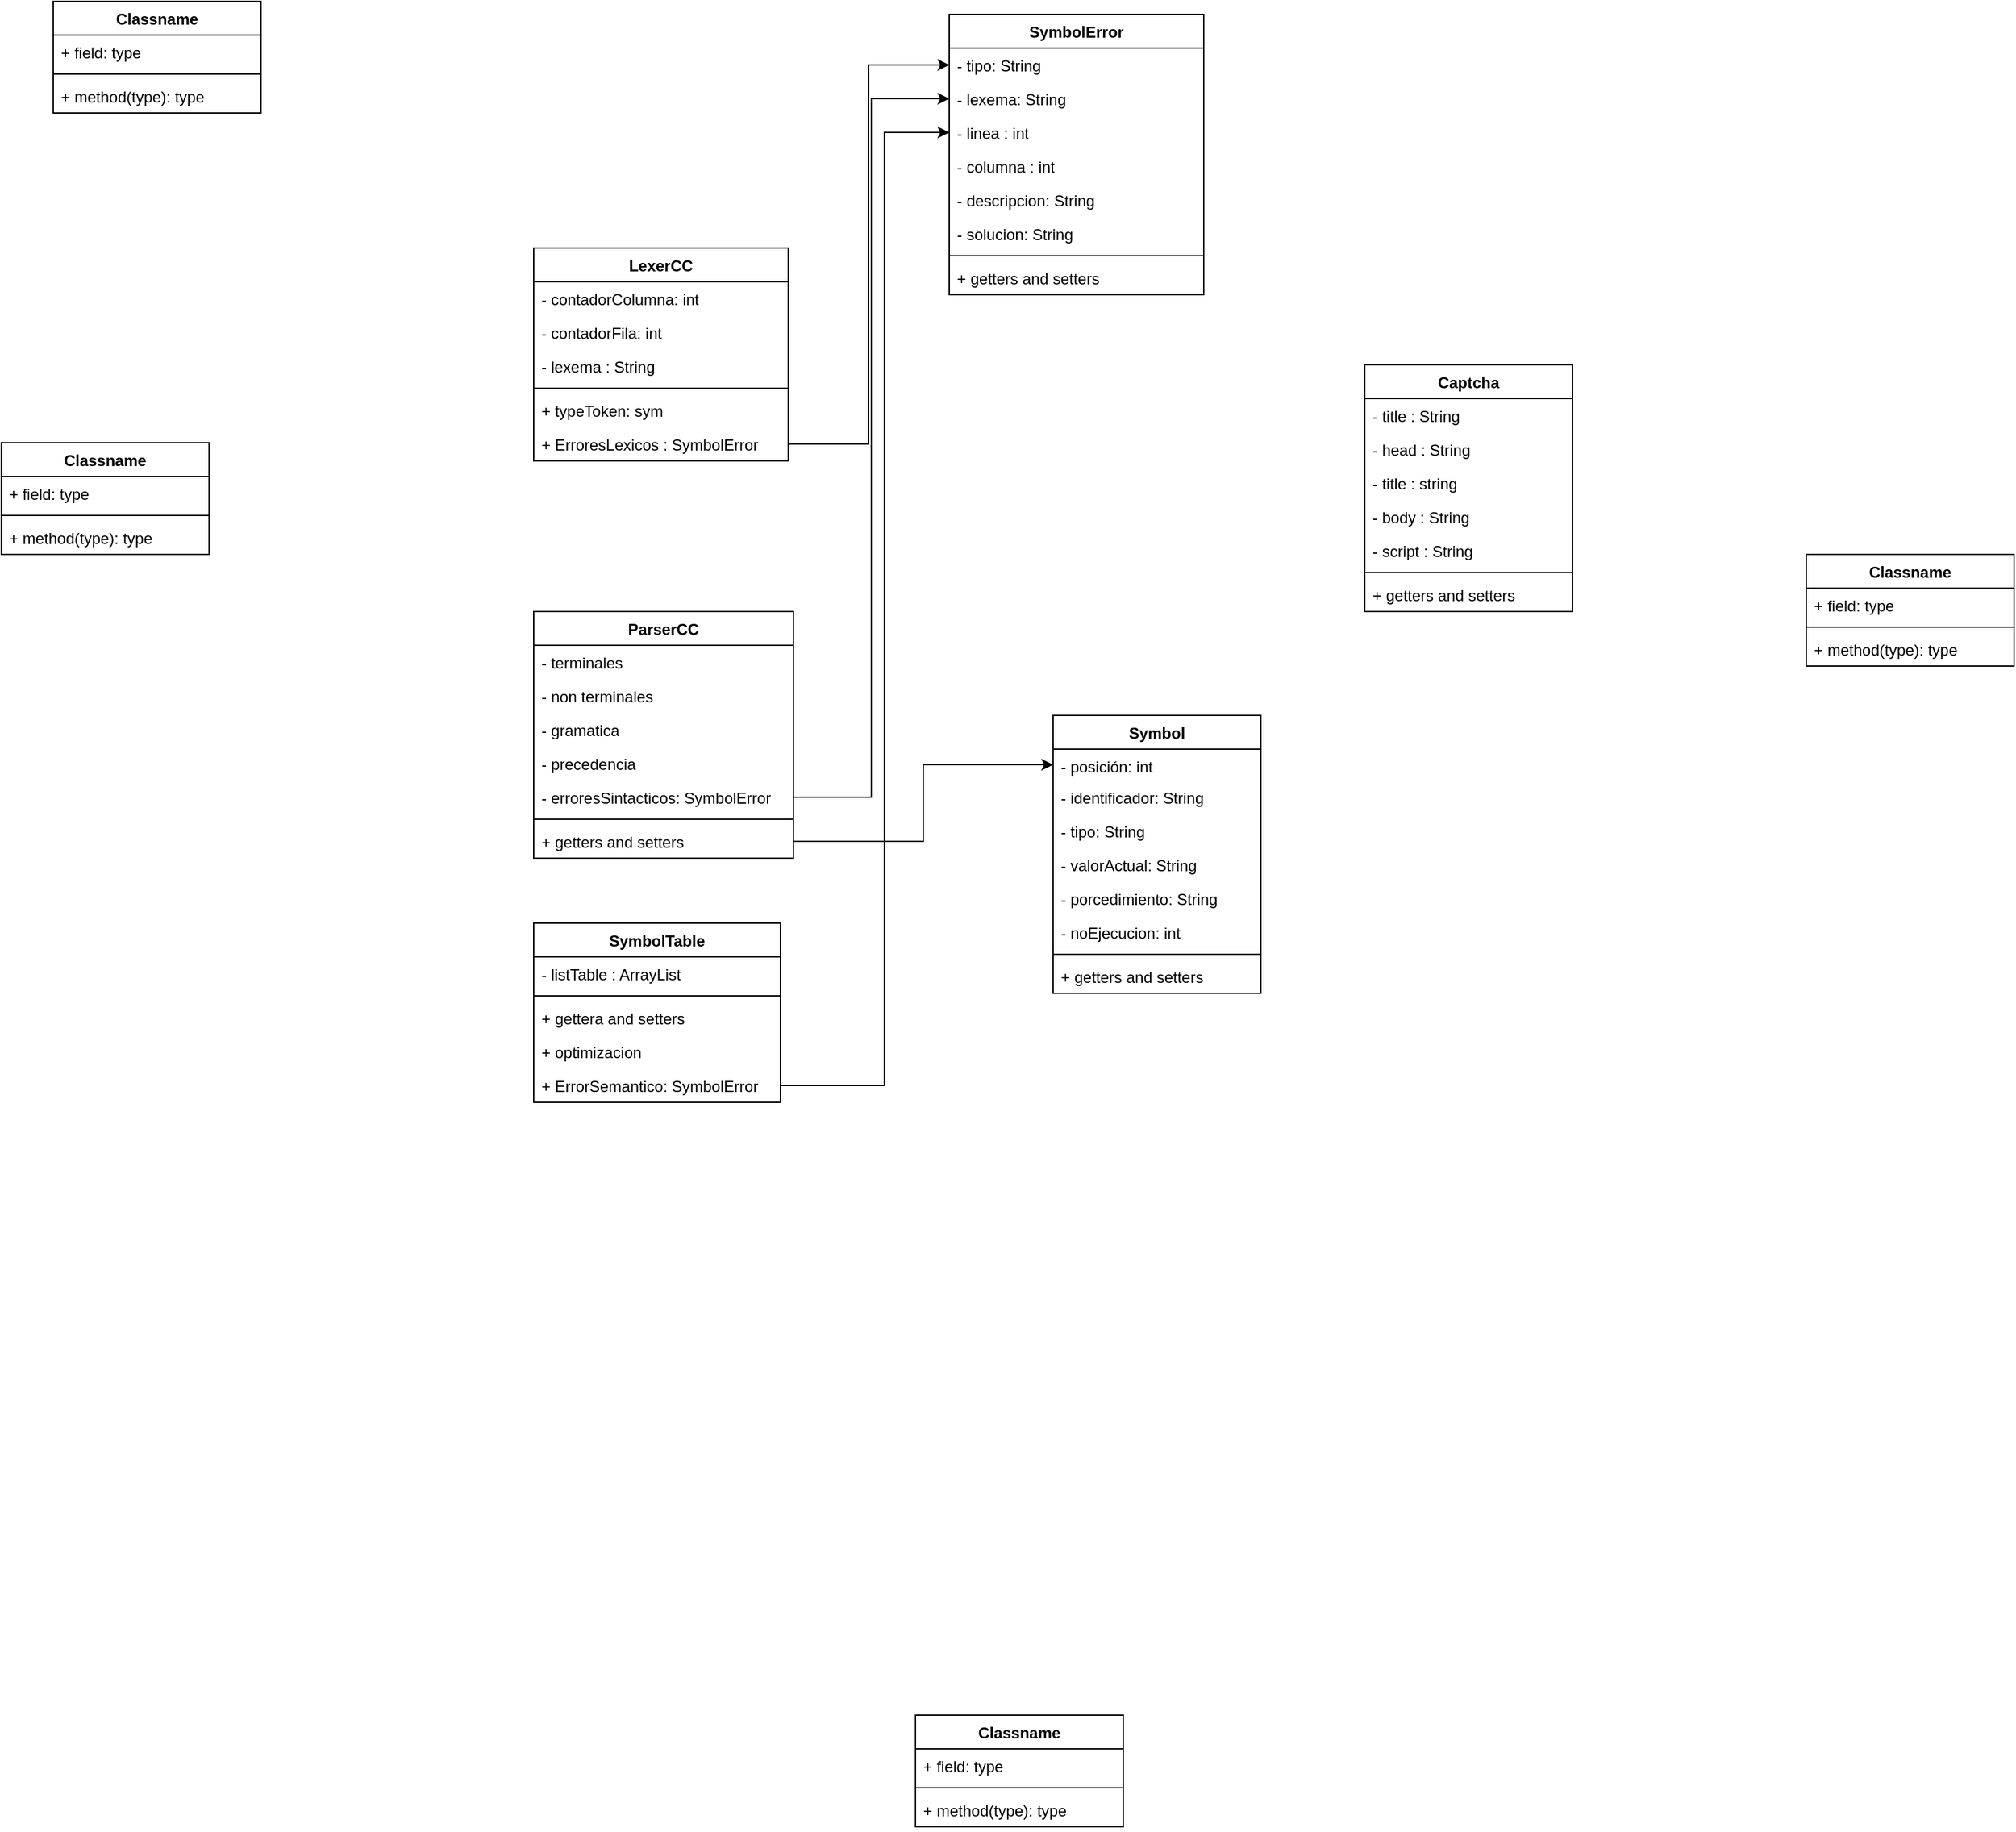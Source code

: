 <mxfile version="24.5.3" type="device">
  <diagram name="Página-1" id="Ii3R-EIh9OzduArtB90V">
    <mxGraphModel dx="1998" dy="733" grid="1" gridSize="10" guides="1" tooltips="1" connect="1" arrows="1" fold="1" page="1" pageScale="1" pageWidth="827" pageHeight="1169" math="0" shadow="0">
      <root>
        <mxCell id="0" />
        <mxCell id="1" parent="0" />
        <mxCell id="iTSZp6dgJ-OsUoEFoHpd-1" value="LexerCC" style="swimlane;fontStyle=1;align=center;verticalAlign=top;childLayout=stackLayout;horizontal=1;startSize=26;horizontalStack=0;resizeParent=1;resizeParentMax=0;resizeLast=0;collapsible=1;marginBottom=0;whiteSpace=wrap;html=1;" vertex="1" parent="1">
          <mxGeometry x="40" y="200" width="196" height="164" as="geometry" />
        </mxCell>
        <mxCell id="iTSZp6dgJ-OsUoEFoHpd-2" value="- contadorColumna: int" style="text;strokeColor=none;fillColor=none;align=left;verticalAlign=top;spacingLeft=4;spacingRight=4;overflow=hidden;rotatable=0;points=[[0,0.5],[1,0.5]];portConstraint=eastwest;whiteSpace=wrap;html=1;" vertex="1" parent="iTSZp6dgJ-OsUoEFoHpd-1">
          <mxGeometry y="26" width="196" height="26" as="geometry" />
        </mxCell>
        <mxCell id="iTSZp6dgJ-OsUoEFoHpd-25" value="- contadorFila: int" style="text;strokeColor=none;fillColor=none;align=left;verticalAlign=top;spacingLeft=4;spacingRight=4;overflow=hidden;rotatable=0;points=[[0,0.5],[1,0.5]];portConstraint=eastwest;whiteSpace=wrap;html=1;" vertex="1" parent="iTSZp6dgJ-OsUoEFoHpd-1">
          <mxGeometry y="52" width="196" height="26" as="geometry" />
        </mxCell>
        <mxCell id="iTSZp6dgJ-OsUoEFoHpd-34" value="- lexema : String" style="text;strokeColor=none;fillColor=none;align=left;verticalAlign=top;spacingLeft=4;spacingRight=4;overflow=hidden;rotatable=0;points=[[0,0.5],[1,0.5]];portConstraint=eastwest;whiteSpace=wrap;html=1;" vertex="1" parent="iTSZp6dgJ-OsUoEFoHpd-1">
          <mxGeometry y="78" width="196" height="26" as="geometry" />
        </mxCell>
        <mxCell id="iTSZp6dgJ-OsUoEFoHpd-3" value="" style="line;strokeWidth=1;fillColor=none;align=left;verticalAlign=middle;spacingTop=-1;spacingLeft=3;spacingRight=3;rotatable=0;labelPosition=right;points=[];portConstraint=eastwest;strokeColor=inherit;" vertex="1" parent="iTSZp6dgJ-OsUoEFoHpd-1">
          <mxGeometry y="104" width="196" height="8" as="geometry" />
        </mxCell>
        <mxCell id="iTSZp6dgJ-OsUoEFoHpd-4" value="+ typeToken: sym" style="text;strokeColor=none;fillColor=none;align=left;verticalAlign=top;spacingLeft=4;spacingRight=4;overflow=hidden;rotatable=0;points=[[0,0.5],[1,0.5]];portConstraint=eastwest;whiteSpace=wrap;html=1;" vertex="1" parent="iTSZp6dgJ-OsUoEFoHpd-1">
          <mxGeometry y="112" width="196" height="26" as="geometry" />
        </mxCell>
        <mxCell id="iTSZp6dgJ-OsUoEFoHpd-27" value="+ ErroresLexicos : SymbolError" style="text;strokeColor=none;fillColor=none;align=left;verticalAlign=top;spacingLeft=4;spacingRight=4;overflow=hidden;rotatable=0;points=[[0,0.5],[1,0.5]];portConstraint=eastwest;whiteSpace=wrap;html=1;" vertex="1" parent="iTSZp6dgJ-OsUoEFoHpd-1">
          <mxGeometry y="138" width="196" height="26" as="geometry" />
        </mxCell>
        <mxCell id="iTSZp6dgJ-OsUoEFoHpd-5" value="Classname" style="swimlane;fontStyle=1;align=center;verticalAlign=top;childLayout=stackLayout;horizontal=1;startSize=26;horizontalStack=0;resizeParent=1;resizeParentMax=0;resizeLast=0;collapsible=1;marginBottom=0;whiteSpace=wrap;html=1;" vertex="1" parent="1">
          <mxGeometry x="334" y="1330" width="160" height="86" as="geometry" />
        </mxCell>
        <mxCell id="iTSZp6dgJ-OsUoEFoHpd-6" value="+ field: type" style="text;strokeColor=none;fillColor=none;align=left;verticalAlign=top;spacingLeft=4;spacingRight=4;overflow=hidden;rotatable=0;points=[[0,0.5],[1,0.5]];portConstraint=eastwest;whiteSpace=wrap;html=1;" vertex="1" parent="iTSZp6dgJ-OsUoEFoHpd-5">
          <mxGeometry y="26" width="160" height="26" as="geometry" />
        </mxCell>
        <mxCell id="iTSZp6dgJ-OsUoEFoHpd-7" value="" style="line;strokeWidth=1;fillColor=none;align=left;verticalAlign=middle;spacingTop=-1;spacingLeft=3;spacingRight=3;rotatable=0;labelPosition=right;points=[];portConstraint=eastwest;strokeColor=inherit;" vertex="1" parent="iTSZp6dgJ-OsUoEFoHpd-5">
          <mxGeometry y="52" width="160" height="8" as="geometry" />
        </mxCell>
        <mxCell id="iTSZp6dgJ-OsUoEFoHpd-8" value="+ method(type): type" style="text;strokeColor=none;fillColor=none;align=left;verticalAlign=top;spacingLeft=4;spacingRight=4;overflow=hidden;rotatable=0;points=[[0,0.5],[1,0.5]];portConstraint=eastwest;whiteSpace=wrap;html=1;" vertex="1" parent="iTSZp6dgJ-OsUoEFoHpd-5">
          <mxGeometry y="60" width="160" height="26" as="geometry" />
        </mxCell>
        <mxCell id="iTSZp6dgJ-OsUoEFoHpd-9" value="Captcha" style="swimlane;fontStyle=1;align=center;verticalAlign=top;childLayout=stackLayout;horizontal=1;startSize=26;horizontalStack=0;resizeParent=1;resizeParentMax=0;resizeLast=0;collapsible=1;marginBottom=0;whiteSpace=wrap;html=1;" vertex="1" parent="1">
          <mxGeometry x="680" y="290" width="160" height="190" as="geometry" />
        </mxCell>
        <mxCell id="iTSZp6dgJ-OsUoEFoHpd-10" value="- title : String" style="text;strokeColor=none;fillColor=none;align=left;verticalAlign=top;spacingLeft=4;spacingRight=4;overflow=hidden;rotatable=0;points=[[0,0.5],[1,0.5]];portConstraint=eastwest;whiteSpace=wrap;html=1;" vertex="1" parent="iTSZp6dgJ-OsUoEFoHpd-9">
          <mxGeometry y="26" width="160" height="26" as="geometry" />
        </mxCell>
        <mxCell id="iTSZp6dgJ-OsUoEFoHpd-78" value="- head : String" style="text;strokeColor=none;fillColor=none;align=left;verticalAlign=top;spacingLeft=4;spacingRight=4;overflow=hidden;rotatable=0;points=[[0,0.5],[1,0.5]];portConstraint=eastwest;whiteSpace=wrap;html=1;" vertex="1" parent="iTSZp6dgJ-OsUoEFoHpd-9">
          <mxGeometry y="52" width="160" height="26" as="geometry" />
        </mxCell>
        <mxCell id="iTSZp6dgJ-OsUoEFoHpd-79" value="- title : string" style="text;strokeColor=none;fillColor=none;align=left;verticalAlign=top;spacingLeft=4;spacingRight=4;overflow=hidden;rotatable=0;points=[[0,0.5],[1,0.5]];portConstraint=eastwest;whiteSpace=wrap;html=1;" vertex="1" parent="iTSZp6dgJ-OsUoEFoHpd-9">
          <mxGeometry y="78" width="160" height="26" as="geometry" />
        </mxCell>
        <mxCell id="iTSZp6dgJ-OsUoEFoHpd-77" value="- body : String" style="text;strokeColor=none;fillColor=none;align=left;verticalAlign=top;spacingLeft=4;spacingRight=4;overflow=hidden;rotatable=0;points=[[0,0.5],[1,0.5]];portConstraint=eastwest;whiteSpace=wrap;html=1;" vertex="1" parent="iTSZp6dgJ-OsUoEFoHpd-9">
          <mxGeometry y="104" width="160" height="26" as="geometry" />
        </mxCell>
        <mxCell id="iTSZp6dgJ-OsUoEFoHpd-85" value="- script : String" style="text;strokeColor=none;fillColor=none;align=left;verticalAlign=top;spacingLeft=4;spacingRight=4;overflow=hidden;rotatable=0;points=[[0,0.5],[1,0.5]];portConstraint=eastwest;whiteSpace=wrap;html=1;" vertex="1" parent="iTSZp6dgJ-OsUoEFoHpd-9">
          <mxGeometry y="130" width="160" height="26" as="geometry" />
        </mxCell>
        <mxCell id="iTSZp6dgJ-OsUoEFoHpd-11" value="" style="line;strokeWidth=1;fillColor=none;align=left;verticalAlign=middle;spacingTop=-1;spacingLeft=3;spacingRight=3;rotatable=0;labelPosition=right;points=[];portConstraint=eastwest;strokeColor=inherit;" vertex="1" parent="iTSZp6dgJ-OsUoEFoHpd-9">
          <mxGeometry y="156" width="160" height="8" as="geometry" />
        </mxCell>
        <mxCell id="iTSZp6dgJ-OsUoEFoHpd-12" value="+ getters and setters" style="text;strokeColor=none;fillColor=none;align=left;verticalAlign=top;spacingLeft=4;spacingRight=4;overflow=hidden;rotatable=0;points=[[0,0.5],[1,0.5]];portConstraint=eastwest;whiteSpace=wrap;html=1;" vertex="1" parent="iTSZp6dgJ-OsUoEFoHpd-9">
          <mxGeometry y="164" width="160" height="26" as="geometry" />
        </mxCell>
        <mxCell id="iTSZp6dgJ-OsUoEFoHpd-13" value="Classname" style="swimlane;fontStyle=1;align=center;verticalAlign=top;childLayout=stackLayout;horizontal=1;startSize=26;horizontalStack=0;resizeParent=1;resizeParentMax=0;resizeLast=0;collapsible=1;marginBottom=0;whiteSpace=wrap;html=1;" vertex="1" parent="1">
          <mxGeometry x="1020" y="436" width="160" height="86" as="geometry" />
        </mxCell>
        <mxCell id="iTSZp6dgJ-OsUoEFoHpd-14" value="+ field: type" style="text;strokeColor=none;fillColor=none;align=left;verticalAlign=top;spacingLeft=4;spacingRight=4;overflow=hidden;rotatable=0;points=[[0,0.5],[1,0.5]];portConstraint=eastwest;whiteSpace=wrap;html=1;" vertex="1" parent="iTSZp6dgJ-OsUoEFoHpd-13">
          <mxGeometry y="26" width="160" height="26" as="geometry" />
        </mxCell>
        <mxCell id="iTSZp6dgJ-OsUoEFoHpd-15" value="" style="line;strokeWidth=1;fillColor=none;align=left;verticalAlign=middle;spacingTop=-1;spacingLeft=3;spacingRight=3;rotatable=0;labelPosition=right;points=[];portConstraint=eastwest;strokeColor=inherit;" vertex="1" parent="iTSZp6dgJ-OsUoEFoHpd-13">
          <mxGeometry y="52" width="160" height="8" as="geometry" />
        </mxCell>
        <mxCell id="iTSZp6dgJ-OsUoEFoHpd-16" value="+ method(type): type" style="text;strokeColor=none;fillColor=none;align=left;verticalAlign=top;spacingLeft=4;spacingRight=4;overflow=hidden;rotatable=0;points=[[0,0.5],[1,0.5]];portConstraint=eastwest;whiteSpace=wrap;html=1;" vertex="1" parent="iTSZp6dgJ-OsUoEFoHpd-13">
          <mxGeometry y="60" width="160" height="26" as="geometry" />
        </mxCell>
        <mxCell id="iTSZp6dgJ-OsUoEFoHpd-17" value="Classname" style="swimlane;fontStyle=1;align=center;verticalAlign=top;childLayout=stackLayout;horizontal=1;startSize=26;horizontalStack=0;resizeParent=1;resizeParentMax=0;resizeLast=0;collapsible=1;marginBottom=0;whiteSpace=wrap;html=1;" vertex="1" parent="1">
          <mxGeometry x="-370" y="350" width="160" height="86" as="geometry" />
        </mxCell>
        <mxCell id="iTSZp6dgJ-OsUoEFoHpd-18" value="+ field: type" style="text;strokeColor=none;fillColor=none;align=left;verticalAlign=top;spacingLeft=4;spacingRight=4;overflow=hidden;rotatable=0;points=[[0,0.5],[1,0.5]];portConstraint=eastwest;whiteSpace=wrap;html=1;" vertex="1" parent="iTSZp6dgJ-OsUoEFoHpd-17">
          <mxGeometry y="26" width="160" height="26" as="geometry" />
        </mxCell>
        <mxCell id="iTSZp6dgJ-OsUoEFoHpd-19" value="" style="line;strokeWidth=1;fillColor=none;align=left;verticalAlign=middle;spacingTop=-1;spacingLeft=3;spacingRight=3;rotatable=0;labelPosition=right;points=[];portConstraint=eastwest;strokeColor=inherit;" vertex="1" parent="iTSZp6dgJ-OsUoEFoHpd-17">
          <mxGeometry y="52" width="160" height="8" as="geometry" />
        </mxCell>
        <mxCell id="iTSZp6dgJ-OsUoEFoHpd-20" value="+ method(type): type" style="text;strokeColor=none;fillColor=none;align=left;verticalAlign=top;spacingLeft=4;spacingRight=4;overflow=hidden;rotatable=0;points=[[0,0.5],[1,0.5]];portConstraint=eastwest;whiteSpace=wrap;html=1;" vertex="1" parent="iTSZp6dgJ-OsUoEFoHpd-17">
          <mxGeometry y="60" width="160" height="26" as="geometry" />
        </mxCell>
        <mxCell id="iTSZp6dgJ-OsUoEFoHpd-21" value="Classname" style="swimlane;fontStyle=1;align=center;verticalAlign=top;childLayout=stackLayout;horizontal=1;startSize=26;horizontalStack=0;resizeParent=1;resizeParentMax=0;resizeLast=0;collapsible=1;marginBottom=0;whiteSpace=wrap;html=1;" vertex="1" parent="1">
          <mxGeometry x="-330" y="10" width="160" height="86" as="geometry" />
        </mxCell>
        <mxCell id="iTSZp6dgJ-OsUoEFoHpd-22" value="+ field: type" style="text;strokeColor=none;fillColor=none;align=left;verticalAlign=top;spacingLeft=4;spacingRight=4;overflow=hidden;rotatable=0;points=[[0,0.5],[1,0.5]];portConstraint=eastwest;whiteSpace=wrap;html=1;" vertex="1" parent="iTSZp6dgJ-OsUoEFoHpd-21">
          <mxGeometry y="26" width="160" height="26" as="geometry" />
        </mxCell>
        <mxCell id="iTSZp6dgJ-OsUoEFoHpd-23" value="" style="line;strokeWidth=1;fillColor=none;align=left;verticalAlign=middle;spacingTop=-1;spacingLeft=3;spacingRight=3;rotatable=0;labelPosition=right;points=[];portConstraint=eastwest;strokeColor=inherit;" vertex="1" parent="iTSZp6dgJ-OsUoEFoHpd-21">
          <mxGeometry y="52" width="160" height="8" as="geometry" />
        </mxCell>
        <mxCell id="iTSZp6dgJ-OsUoEFoHpd-24" value="+ method(type): type" style="text;strokeColor=none;fillColor=none;align=left;verticalAlign=top;spacingLeft=4;spacingRight=4;overflow=hidden;rotatable=0;points=[[0,0.5],[1,0.5]];portConstraint=eastwest;whiteSpace=wrap;html=1;" vertex="1" parent="iTSZp6dgJ-OsUoEFoHpd-21">
          <mxGeometry y="60" width="160" height="26" as="geometry" />
        </mxCell>
        <mxCell id="iTSZp6dgJ-OsUoEFoHpd-28" value="Sym&lt;span style=&quot;background-color: initial;&quot;&gt;bolError&lt;/span&gt;" style="swimlane;fontStyle=1;align=center;verticalAlign=top;childLayout=stackLayout;horizontal=1;startSize=26;horizontalStack=0;resizeParent=1;resizeParentMax=0;resizeLast=0;collapsible=1;marginBottom=0;whiteSpace=wrap;html=1;" vertex="1" parent="1">
          <mxGeometry x="360" y="20" width="196" height="216" as="geometry" />
        </mxCell>
        <mxCell id="iTSZp6dgJ-OsUoEFoHpd-29" value="- tipo: String" style="text;strokeColor=none;fillColor=none;align=left;verticalAlign=top;spacingLeft=4;spacingRight=4;overflow=hidden;rotatable=0;points=[[0,0.5],[1,0.5]];portConstraint=eastwest;whiteSpace=wrap;html=1;" vertex="1" parent="iTSZp6dgJ-OsUoEFoHpd-28">
          <mxGeometry y="26" width="196" height="26" as="geometry" />
        </mxCell>
        <mxCell id="iTSZp6dgJ-OsUoEFoHpd-30" value="- lexema: String" style="text;strokeColor=none;fillColor=none;align=left;verticalAlign=top;spacingLeft=4;spacingRight=4;overflow=hidden;rotatable=0;points=[[0,0.5],[1,0.5]];portConstraint=eastwest;whiteSpace=wrap;html=1;" vertex="1" parent="iTSZp6dgJ-OsUoEFoHpd-28">
          <mxGeometry y="52" width="196" height="26" as="geometry" />
        </mxCell>
        <mxCell id="iTSZp6dgJ-OsUoEFoHpd-35" value="- linea : int" style="text;strokeColor=none;fillColor=none;align=left;verticalAlign=top;spacingLeft=4;spacingRight=4;overflow=hidden;rotatable=0;points=[[0,0.5],[1,0.5]];portConstraint=eastwest;whiteSpace=wrap;html=1;" vertex="1" parent="iTSZp6dgJ-OsUoEFoHpd-28">
          <mxGeometry y="78" width="196" height="26" as="geometry" />
        </mxCell>
        <mxCell id="iTSZp6dgJ-OsUoEFoHpd-36" value="- columna : int" style="text;strokeColor=none;fillColor=none;align=left;verticalAlign=top;spacingLeft=4;spacingRight=4;overflow=hidden;rotatable=0;points=[[0,0.5],[1,0.5]];portConstraint=eastwest;whiteSpace=wrap;html=1;" vertex="1" parent="iTSZp6dgJ-OsUoEFoHpd-28">
          <mxGeometry y="104" width="196" height="26" as="geometry" />
        </mxCell>
        <mxCell id="iTSZp6dgJ-OsUoEFoHpd-37" value="- descripcion: St&lt;span style=&quot;background-color: initial;&quot;&gt;ring&lt;/span&gt;" style="text;strokeColor=none;fillColor=none;align=left;verticalAlign=top;spacingLeft=4;spacingRight=4;overflow=hidden;rotatable=0;points=[[0,0.5],[1,0.5]];portConstraint=eastwest;whiteSpace=wrap;html=1;" vertex="1" parent="iTSZp6dgJ-OsUoEFoHpd-28">
          <mxGeometry y="130" width="196" height="26" as="geometry" />
        </mxCell>
        <mxCell id="iTSZp6dgJ-OsUoEFoHpd-38" value="- solucion: String" style="text;strokeColor=none;fillColor=none;align=left;verticalAlign=top;spacingLeft=4;spacingRight=4;overflow=hidden;rotatable=0;points=[[0,0.5],[1,0.5]];portConstraint=eastwest;whiteSpace=wrap;html=1;" vertex="1" parent="iTSZp6dgJ-OsUoEFoHpd-28">
          <mxGeometry y="156" width="196" height="26" as="geometry" />
        </mxCell>
        <mxCell id="iTSZp6dgJ-OsUoEFoHpd-31" value="" style="line;strokeWidth=1;fillColor=none;align=left;verticalAlign=middle;spacingTop=-1;spacingLeft=3;spacingRight=3;rotatable=0;labelPosition=right;points=[];portConstraint=eastwest;strokeColor=inherit;" vertex="1" parent="iTSZp6dgJ-OsUoEFoHpd-28">
          <mxGeometry y="182" width="196" height="8" as="geometry" />
        </mxCell>
        <mxCell id="iTSZp6dgJ-OsUoEFoHpd-32" value="+ getters and setters" style="text;strokeColor=none;fillColor=none;align=left;verticalAlign=top;spacingLeft=4;spacingRight=4;overflow=hidden;rotatable=0;points=[[0,0.5],[1,0.5]];portConstraint=eastwest;whiteSpace=wrap;html=1;" vertex="1" parent="iTSZp6dgJ-OsUoEFoHpd-28">
          <mxGeometry y="190" width="196" height="26" as="geometry" />
        </mxCell>
        <mxCell id="iTSZp6dgJ-OsUoEFoHpd-40" style="edgeStyle=orthogonalEdgeStyle;rounded=0;orthogonalLoop=1;jettySize=auto;html=1;exitX=1;exitY=0.5;exitDx=0;exitDy=0;entryX=0;entryY=0.5;entryDx=0;entryDy=0;" edge="1" parent="1" source="iTSZp6dgJ-OsUoEFoHpd-27" target="iTSZp6dgJ-OsUoEFoHpd-29">
          <mxGeometry relative="1" as="geometry" />
        </mxCell>
        <mxCell id="iTSZp6dgJ-OsUoEFoHpd-41" value="ParserCC" style="swimlane;fontStyle=1;align=center;verticalAlign=top;childLayout=stackLayout;horizontal=1;startSize=26;horizontalStack=0;resizeParent=1;resizeParentMax=0;resizeLast=0;collapsible=1;marginBottom=0;whiteSpace=wrap;html=1;" vertex="1" parent="1">
          <mxGeometry x="40" y="480" width="200" height="190" as="geometry" />
        </mxCell>
        <mxCell id="iTSZp6dgJ-OsUoEFoHpd-42" value="- terminales" style="text;strokeColor=none;fillColor=none;align=left;verticalAlign=top;spacingLeft=4;spacingRight=4;overflow=hidden;rotatable=0;points=[[0,0.5],[1,0.5]];portConstraint=eastwest;whiteSpace=wrap;html=1;" vertex="1" parent="iTSZp6dgJ-OsUoEFoHpd-41">
          <mxGeometry y="26" width="200" height="26" as="geometry" />
        </mxCell>
        <mxCell id="iTSZp6dgJ-OsUoEFoHpd-43" value="- non terminales" style="text;strokeColor=none;fillColor=none;align=left;verticalAlign=top;spacingLeft=4;spacingRight=4;overflow=hidden;rotatable=0;points=[[0,0.5],[1,0.5]];portConstraint=eastwest;whiteSpace=wrap;html=1;" vertex="1" parent="iTSZp6dgJ-OsUoEFoHpd-41">
          <mxGeometry y="52" width="200" height="26" as="geometry" />
        </mxCell>
        <mxCell id="iTSZp6dgJ-OsUoEFoHpd-44" value="- gramatica" style="text;strokeColor=none;fillColor=none;align=left;verticalAlign=top;spacingLeft=4;spacingRight=4;overflow=hidden;rotatable=0;points=[[0,0.5],[1,0.5]];portConstraint=eastwest;whiteSpace=wrap;html=1;" vertex="1" parent="iTSZp6dgJ-OsUoEFoHpd-41">
          <mxGeometry y="78" width="200" height="26" as="geometry" />
        </mxCell>
        <mxCell id="iTSZp6dgJ-OsUoEFoHpd-45" value="- precedencia" style="text;strokeColor=none;fillColor=none;align=left;verticalAlign=top;spacingLeft=4;spacingRight=4;overflow=hidden;rotatable=0;points=[[0,0.5],[1,0.5]];portConstraint=eastwest;whiteSpace=wrap;html=1;" vertex="1" parent="iTSZp6dgJ-OsUoEFoHpd-41">
          <mxGeometry y="104" width="200" height="26" as="geometry" />
        </mxCell>
        <mxCell id="iTSZp6dgJ-OsUoEFoHpd-46" value="- erroresSintacticos: SymbolError" style="text;strokeColor=none;fillColor=none;align=left;verticalAlign=top;spacingLeft=4;spacingRight=4;overflow=hidden;rotatable=0;points=[[0,0.5],[1,0.5]];portConstraint=eastwest;whiteSpace=wrap;html=1;" vertex="1" parent="iTSZp6dgJ-OsUoEFoHpd-41">
          <mxGeometry y="130" width="200" height="26" as="geometry" />
        </mxCell>
        <mxCell id="iTSZp6dgJ-OsUoEFoHpd-56" value="" style="line;strokeWidth=1;fillColor=none;align=left;verticalAlign=middle;spacingTop=-1;spacingLeft=3;spacingRight=3;rotatable=0;labelPosition=right;points=[];portConstraint=eastwest;strokeColor=inherit;" vertex="1" parent="iTSZp6dgJ-OsUoEFoHpd-41">
          <mxGeometry y="156" width="200" height="8" as="geometry" />
        </mxCell>
        <mxCell id="iTSZp6dgJ-OsUoEFoHpd-60" value="+ getters and setters" style="text;strokeColor=none;fillColor=none;align=left;verticalAlign=top;spacingLeft=4;spacingRight=4;overflow=hidden;rotatable=0;points=[[0,0.5],[1,0.5]];portConstraint=eastwest;whiteSpace=wrap;html=1;" vertex="1" parent="iTSZp6dgJ-OsUoEFoHpd-41">
          <mxGeometry y="164" width="200" height="26" as="geometry" />
        </mxCell>
        <mxCell id="iTSZp6dgJ-OsUoEFoHpd-61" value="Symbol" style="swimlane;fontStyle=1;align=center;verticalAlign=top;childLayout=stackLayout;horizontal=1;startSize=26;horizontalStack=0;resizeParent=1;resizeParentMax=0;resizeLast=0;collapsible=1;marginBottom=0;whiteSpace=wrap;html=1;" vertex="1" parent="1">
          <mxGeometry x="440" y="560" width="160" height="214" as="geometry" />
        </mxCell>
        <mxCell id="iTSZp6dgJ-OsUoEFoHpd-62" value="- posición: int" style="text;strokeColor=none;fillColor=none;align=left;verticalAlign=top;spacingLeft=4;spacingRight=4;overflow=hidden;rotatable=0;points=[[0,0.5],[1,0.5]];portConstraint=eastwest;whiteSpace=wrap;html=1;" vertex="1" parent="iTSZp6dgJ-OsUoEFoHpd-61">
          <mxGeometry y="26" width="160" height="24" as="geometry" />
        </mxCell>
        <mxCell id="iTSZp6dgJ-OsUoEFoHpd-69" value="- identificador: String" style="text;strokeColor=none;fillColor=none;align=left;verticalAlign=top;spacingLeft=4;spacingRight=4;overflow=hidden;rotatable=0;points=[[0,0.5],[1,0.5]];portConstraint=eastwest;whiteSpace=wrap;html=1;" vertex="1" parent="iTSZp6dgJ-OsUoEFoHpd-61">
          <mxGeometry y="50" width="160" height="26" as="geometry" />
        </mxCell>
        <mxCell id="iTSZp6dgJ-OsUoEFoHpd-70" value="- tipo: String" style="text;strokeColor=none;fillColor=none;align=left;verticalAlign=top;spacingLeft=4;spacingRight=4;overflow=hidden;rotatable=0;points=[[0,0.5],[1,0.5]];portConstraint=eastwest;whiteSpace=wrap;html=1;" vertex="1" parent="iTSZp6dgJ-OsUoEFoHpd-61">
          <mxGeometry y="76" width="160" height="26" as="geometry" />
        </mxCell>
        <mxCell id="iTSZp6dgJ-OsUoEFoHpd-71" value="- valorActual: String" style="text;strokeColor=none;fillColor=none;align=left;verticalAlign=top;spacingLeft=4;spacingRight=4;overflow=hidden;rotatable=0;points=[[0,0.5],[1,0.5]];portConstraint=eastwest;whiteSpace=wrap;html=1;" vertex="1" parent="iTSZp6dgJ-OsUoEFoHpd-61">
          <mxGeometry y="102" width="160" height="26" as="geometry" />
        </mxCell>
        <mxCell id="iTSZp6dgJ-OsUoEFoHpd-72" value="- porcedimiento: String" style="text;strokeColor=none;fillColor=none;align=left;verticalAlign=top;spacingLeft=4;spacingRight=4;overflow=hidden;rotatable=0;points=[[0,0.5],[1,0.5]];portConstraint=eastwest;whiteSpace=wrap;html=1;" vertex="1" parent="iTSZp6dgJ-OsUoEFoHpd-61">
          <mxGeometry y="128" width="160" height="26" as="geometry" />
        </mxCell>
        <mxCell id="iTSZp6dgJ-OsUoEFoHpd-75" value="- noEjecucion: int&amp;nbsp;" style="text;strokeColor=none;fillColor=none;align=left;verticalAlign=top;spacingLeft=4;spacingRight=4;overflow=hidden;rotatable=0;points=[[0,0.5],[1,0.5]];portConstraint=eastwest;whiteSpace=wrap;html=1;" vertex="1" parent="iTSZp6dgJ-OsUoEFoHpd-61">
          <mxGeometry y="154" width="160" height="26" as="geometry" />
        </mxCell>
        <mxCell id="iTSZp6dgJ-OsUoEFoHpd-63" value="" style="line;strokeWidth=1;fillColor=none;align=left;verticalAlign=middle;spacingTop=-1;spacingLeft=3;spacingRight=3;rotatable=0;labelPosition=right;points=[];portConstraint=eastwest;strokeColor=inherit;" vertex="1" parent="iTSZp6dgJ-OsUoEFoHpd-61">
          <mxGeometry y="180" width="160" height="8" as="geometry" />
        </mxCell>
        <mxCell id="iTSZp6dgJ-OsUoEFoHpd-64" value="+ getters and setters&amp;nbsp;" style="text;strokeColor=none;fillColor=none;align=left;verticalAlign=top;spacingLeft=4;spacingRight=4;overflow=hidden;rotatable=0;points=[[0,0.5],[1,0.5]];portConstraint=eastwest;whiteSpace=wrap;html=1;" vertex="1" parent="iTSZp6dgJ-OsUoEFoHpd-61">
          <mxGeometry y="188" width="160" height="26" as="geometry" />
        </mxCell>
        <mxCell id="iTSZp6dgJ-OsUoEFoHpd-65" value="SymbolTable" style="swimlane;fontStyle=1;align=center;verticalAlign=top;childLayout=stackLayout;horizontal=1;startSize=26;horizontalStack=0;resizeParent=1;resizeParentMax=0;resizeLast=0;collapsible=1;marginBottom=0;whiteSpace=wrap;html=1;" vertex="1" parent="1">
          <mxGeometry x="40" y="720" width="190" height="138" as="geometry" />
        </mxCell>
        <mxCell id="iTSZp6dgJ-OsUoEFoHpd-66" value="- listTable : ArrayList" style="text;strokeColor=none;fillColor=none;align=left;verticalAlign=top;spacingLeft=4;spacingRight=4;overflow=hidden;rotatable=0;points=[[0,0.5],[1,0.5]];portConstraint=eastwest;whiteSpace=wrap;html=1;" vertex="1" parent="iTSZp6dgJ-OsUoEFoHpd-65">
          <mxGeometry y="26" width="190" height="26" as="geometry" />
        </mxCell>
        <mxCell id="iTSZp6dgJ-OsUoEFoHpd-67" value="" style="line;strokeWidth=1;fillColor=none;align=left;verticalAlign=middle;spacingTop=-1;spacingLeft=3;spacingRight=3;rotatable=0;labelPosition=right;points=[];portConstraint=eastwest;strokeColor=inherit;" vertex="1" parent="iTSZp6dgJ-OsUoEFoHpd-65">
          <mxGeometry y="52" width="190" height="8" as="geometry" />
        </mxCell>
        <mxCell id="iTSZp6dgJ-OsUoEFoHpd-68" value="+ gettera and setters&amp;nbsp;" style="text;strokeColor=none;fillColor=none;align=left;verticalAlign=top;spacingLeft=4;spacingRight=4;overflow=hidden;rotatable=0;points=[[0,0.5],[1,0.5]];portConstraint=eastwest;whiteSpace=wrap;html=1;" vertex="1" parent="iTSZp6dgJ-OsUoEFoHpd-65">
          <mxGeometry y="60" width="190" height="26" as="geometry" />
        </mxCell>
        <mxCell id="iTSZp6dgJ-OsUoEFoHpd-87" value="+ optimizacion" style="text;strokeColor=none;fillColor=none;align=left;verticalAlign=top;spacingLeft=4;spacingRight=4;overflow=hidden;rotatable=0;points=[[0,0.5],[1,0.5]];portConstraint=eastwest;whiteSpace=wrap;html=1;" vertex="1" parent="iTSZp6dgJ-OsUoEFoHpd-65">
          <mxGeometry y="86" width="190" height="26" as="geometry" />
        </mxCell>
        <mxCell id="iTSZp6dgJ-OsUoEFoHpd-88" value="+ ErrorSemantico: SymbolError" style="text;strokeColor=none;fillColor=none;align=left;verticalAlign=top;spacingLeft=4;spacingRight=4;overflow=hidden;rotatable=0;points=[[0,0.5],[1,0.5]];portConstraint=eastwest;whiteSpace=wrap;html=1;" vertex="1" parent="iTSZp6dgJ-OsUoEFoHpd-65">
          <mxGeometry y="112" width="190" height="26" as="geometry" />
        </mxCell>
        <mxCell id="iTSZp6dgJ-OsUoEFoHpd-91" style="edgeStyle=orthogonalEdgeStyle;rounded=0;orthogonalLoop=1;jettySize=auto;html=1;exitX=1;exitY=0.5;exitDx=0;exitDy=0;entryX=0;entryY=0.5;entryDx=0;entryDy=0;" edge="1" parent="1" source="iTSZp6dgJ-OsUoEFoHpd-46" target="iTSZp6dgJ-OsUoEFoHpd-30">
          <mxGeometry relative="1" as="geometry" />
        </mxCell>
        <mxCell id="iTSZp6dgJ-OsUoEFoHpd-94" style="edgeStyle=orthogonalEdgeStyle;rounded=0;orthogonalLoop=1;jettySize=auto;html=1;exitX=1;exitY=0.5;exitDx=0;exitDy=0;entryX=0;entryY=0.5;entryDx=0;entryDy=0;" edge="1" parent="1" source="iTSZp6dgJ-OsUoEFoHpd-88" target="iTSZp6dgJ-OsUoEFoHpd-35">
          <mxGeometry relative="1" as="geometry">
            <Array as="points">
              <mxPoint x="310" y="845" />
              <mxPoint x="310" y="111" />
            </Array>
          </mxGeometry>
        </mxCell>
        <mxCell id="iTSZp6dgJ-OsUoEFoHpd-95" style="edgeStyle=orthogonalEdgeStyle;rounded=0;orthogonalLoop=1;jettySize=auto;html=1;exitX=1;exitY=0.5;exitDx=0;exitDy=0;entryX=0;entryY=0.5;entryDx=0;entryDy=0;" edge="1" parent="1" source="iTSZp6dgJ-OsUoEFoHpd-60" target="iTSZp6dgJ-OsUoEFoHpd-62">
          <mxGeometry relative="1" as="geometry" />
        </mxCell>
      </root>
    </mxGraphModel>
  </diagram>
</mxfile>
